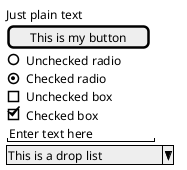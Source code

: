 /'
IntelliJ の PlantUML Plugin の Salt wireframe のデフォルト
この書き方だと１つしか書けないみたい。title入れるとエラーになってしまう
'/
@startuml
salt
{
  Just plain text
  [This is my button]
  ()  Unchecked radio
  (X) Checked radio
  []  Unchecked box
  [X] Checked box
  "Enter text here   "
  ^This is a drop list^
}
@enduml